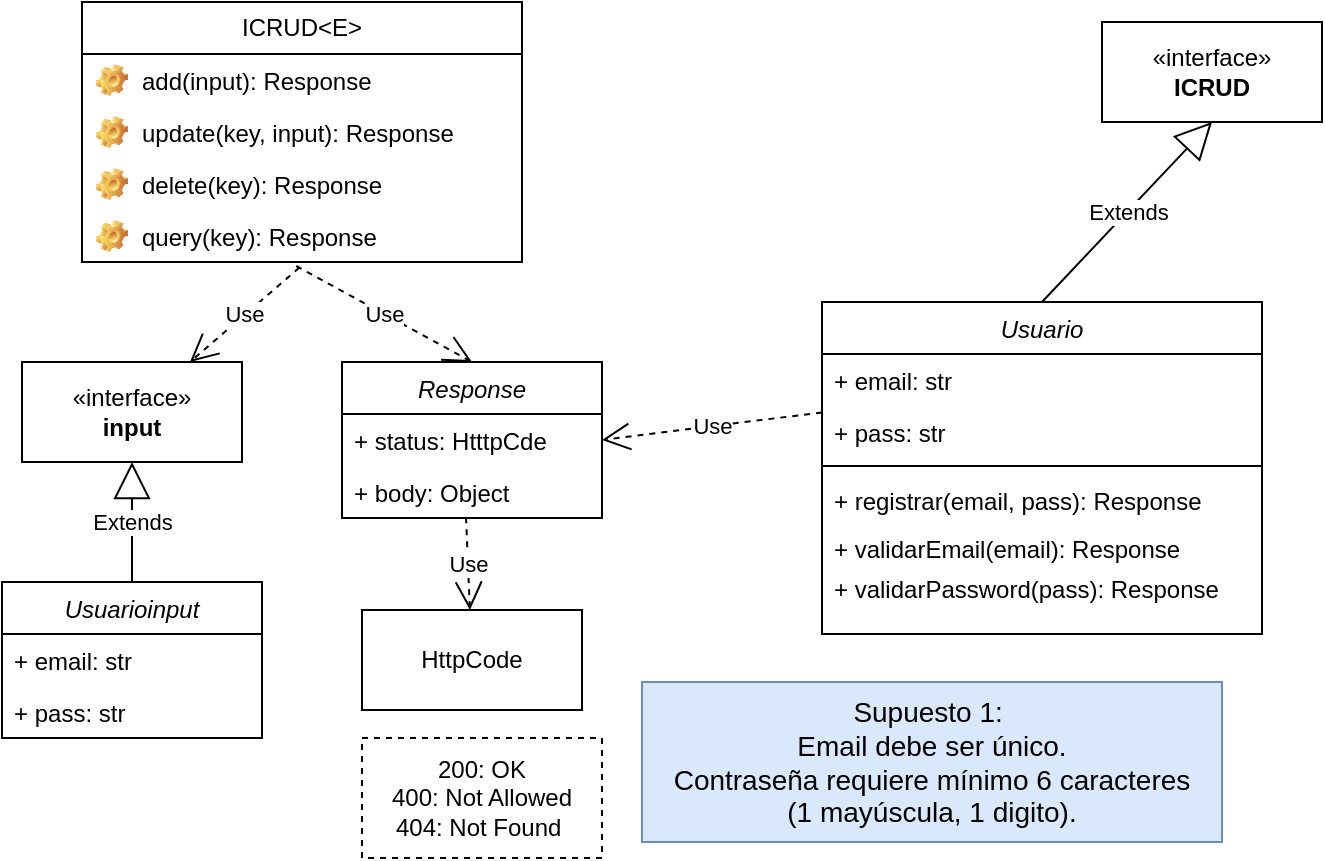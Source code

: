 <mxfile version="28.2.7">
  <diagram id="C5RBs43oDa-KdzZeNtuy" name="Page-1">
    <mxGraphModel dx="2411" dy="740" grid="1" gridSize="10" guides="1" tooltips="1" connect="1" arrows="1" fold="1" page="1" pageScale="1" pageWidth="827" pageHeight="1169" math="0" shadow="0">
      <root>
        <mxCell id="WIyWlLk6GJQsqaUBKTNV-0" />
        <mxCell id="WIyWlLk6GJQsqaUBKTNV-1" parent="WIyWlLk6GJQsqaUBKTNV-0" />
        <mxCell id="zkfFHV4jXpPFQw0GAbJ--0" value="Usuario" style="swimlane;fontStyle=2;align=center;verticalAlign=top;childLayout=stackLayout;horizontal=1;startSize=26;horizontalStack=0;resizeParent=1;resizeLast=0;collapsible=1;marginBottom=0;rounded=0;shadow=0;strokeWidth=1;" parent="WIyWlLk6GJQsqaUBKTNV-1" vertex="1">
          <mxGeometry x="390" y="200" width="220" height="166" as="geometry">
            <mxRectangle x="230" y="140" width="160" height="26" as="alternateBounds" />
          </mxGeometry>
        </mxCell>
        <mxCell id="f-wM4YywMEG4VE4mOqUz-0" value="+ email: str" style="text;strokeColor=none;fillColor=none;align=left;verticalAlign=top;spacingLeft=4;spacingRight=4;overflow=hidden;rotatable=0;points=[[0,0.5],[1,0.5]];portConstraint=eastwest;whiteSpace=wrap;html=1;" vertex="1" parent="zkfFHV4jXpPFQw0GAbJ--0">
          <mxGeometry y="26" width="220" height="26" as="geometry" />
        </mxCell>
        <mxCell id="f-wM4YywMEG4VE4mOqUz-1" value="+ pass: str" style="text;strokeColor=none;fillColor=none;align=left;verticalAlign=top;spacingLeft=4;spacingRight=4;overflow=hidden;rotatable=0;points=[[0,0.5],[1,0.5]];portConstraint=eastwest;whiteSpace=wrap;html=1;" vertex="1" parent="zkfFHV4jXpPFQw0GAbJ--0">
          <mxGeometry y="52" width="220" height="26" as="geometry" />
        </mxCell>
        <mxCell id="zkfFHV4jXpPFQw0GAbJ--4" value="" style="line;html=1;strokeWidth=1;align=left;verticalAlign=middle;spacingTop=-1;spacingLeft=3;spacingRight=3;rotatable=0;labelPosition=right;points=[];portConstraint=eastwest;" parent="zkfFHV4jXpPFQw0GAbJ--0" vertex="1">
          <mxGeometry y="78" width="220" height="8" as="geometry" />
        </mxCell>
        <mxCell id="f-wM4YywMEG4VE4mOqUz-3" value="+ registrar(email, pass): Response" style="text;strokeColor=none;fillColor=none;align=left;verticalAlign=top;spacingLeft=4;spacingRight=4;overflow=hidden;rotatable=0;points=[[0,0.5],[1,0.5]];portConstraint=eastwest;whiteSpace=wrap;html=1;" vertex="1" parent="zkfFHV4jXpPFQw0GAbJ--0">
          <mxGeometry y="86" width="220" height="24" as="geometry" />
        </mxCell>
        <mxCell id="f-wM4YywMEG4VE4mOqUz-35" value="&lt;div&gt;+ validarEmail(email): Response&lt;/div&gt;&lt;div&gt;&lt;br&gt;&lt;/div&gt;" style="text;strokeColor=none;fillColor=none;align=left;verticalAlign=top;spacingLeft=4;spacingRight=4;overflow=hidden;rotatable=0;points=[[0,0.5],[1,0.5]];portConstraint=eastwest;whiteSpace=wrap;html=1;" vertex="1" parent="zkfFHV4jXpPFQw0GAbJ--0">
          <mxGeometry y="110" width="220" height="20" as="geometry" />
        </mxCell>
        <mxCell id="f-wM4YywMEG4VE4mOqUz-36" value="+ validarPassword(pass): Response" style="text;strokeColor=none;fillColor=none;align=left;verticalAlign=top;spacingLeft=4;spacingRight=4;overflow=hidden;rotatable=0;points=[[0,0.5],[1,0.5]];portConstraint=eastwest;whiteSpace=wrap;html=1;" vertex="1" parent="zkfFHV4jXpPFQw0GAbJ--0">
          <mxGeometry y="130" width="220" height="26" as="geometry" />
        </mxCell>
        <mxCell id="f-wM4YywMEG4VE4mOqUz-4" value="ICRUD&amp;lt;E&amp;gt;" style="swimlane;fontStyle=0;childLayout=stackLayout;horizontal=1;startSize=26;fillColor=none;horizontalStack=0;resizeParent=1;resizeParentMax=0;resizeLast=0;collapsible=1;marginBottom=0;whiteSpace=wrap;html=1;" vertex="1" parent="WIyWlLk6GJQsqaUBKTNV-1">
          <mxGeometry x="20" y="50" width="220" height="130" as="geometry" />
        </mxCell>
        <mxCell id="f-wM4YywMEG4VE4mOqUz-11" value="add(input): Response" style="label;fontStyle=0;strokeColor=none;fillColor=none;align=left;verticalAlign=top;overflow=hidden;spacingLeft=28;spacingRight=4;rotatable=0;points=[[0,0.5],[1,0.5]];portConstraint=eastwest;imageWidth=16;imageHeight=16;whiteSpace=wrap;html=1;image=img/clipart/Gear_128x128.png" vertex="1" parent="f-wM4YywMEG4VE4mOqUz-4">
          <mxGeometry y="26" width="220" height="26" as="geometry" />
        </mxCell>
        <mxCell id="f-wM4YywMEG4VE4mOqUz-8" value="update(key, input): Response" style="label;fontStyle=0;strokeColor=none;fillColor=none;align=left;verticalAlign=top;overflow=hidden;spacingLeft=28;spacingRight=4;rotatable=0;points=[[0,0.5],[1,0.5]];portConstraint=eastwest;imageWidth=16;imageHeight=16;whiteSpace=wrap;html=1;image=img/clipart/Gear_128x128.png" vertex="1" parent="f-wM4YywMEG4VE4mOqUz-4">
          <mxGeometry y="52" width="220" height="26" as="geometry" />
        </mxCell>
        <mxCell id="f-wM4YywMEG4VE4mOqUz-10" value="delete(key): Response" style="label;fontStyle=0;strokeColor=none;fillColor=none;align=left;verticalAlign=top;overflow=hidden;spacingLeft=28;spacingRight=4;rotatable=0;points=[[0,0.5],[1,0.5]];portConstraint=eastwest;imageWidth=16;imageHeight=16;whiteSpace=wrap;html=1;image=img/clipart/Gear_128x128.png" vertex="1" parent="f-wM4YywMEG4VE4mOqUz-4">
          <mxGeometry y="78" width="220" height="26" as="geometry" />
        </mxCell>
        <mxCell id="f-wM4YywMEG4VE4mOqUz-9" value="query(key): Response" style="label;fontStyle=0;strokeColor=none;fillColor=none;align=left;verticalAlign=top;overflow=hidden;spacingLeft=28;spacingRight=4;rotatable=0;points=[[0,0.5],[1,0.5]];portConstraint=eastwest;imageWidth=16;imageHeight=16;whiteSpace=wrap;html=1;image=img/clipart/Gear_128x128.png" vertex="1" parent="f-wM4YywMEG4VE4mOqUz-4">
          <mxGeometry y="104" width="220" height="26" as="geometry" />
        </mxCell>
        <mxCell id="f-wM4YywMEG4VE4mOqUz-12" value="«interface»&lt;br&gt;&lt;b&gt;input&lt;/b&gt;" style="html=1;whiteSpace=wrap;" vertex="1" parent="WIyWlLk6GJQsqaUBKTNV-1">
          <mxGeometry x="-10" y="230" width="110" height="50" as="geometry" />
        </mxCell>
        <mxCell id="f-wM4YywMEG4VE4mOqUz-13" value="Use" style="endArrow=open;endSize=12;dashed=1;html=1;rounded=0;exitX=0.494;exitY=1.108;exitDx=0;exitDy=0;exitPerimeter=0;" edge="1" parent="WIyWlLk6GJQsqaUBKTNV-1" source="f-wM4YywMEG4VE4mOqUz-9" target="f-wM4YywMEG4VE4mOqUz-12">
          <mxGeometry width="160" relative="1" as="geometry">
            <mxPoint x="170" y="280" as="sourcePoint" />
            <mxPoint x="90" y="270" as="targetPoint" />
          </mxGeometry>
        </mxCell>
        <mxCell id="f-wM4YywMEG4VE4mOqUz-14" value="Usuarioinput" style="swimlane;fontStyle=2;align=center;verticalAlign=top;childLayout=stackLayout;horizontal=1;startSize=26;horizontalStack=0;resizeParent=1;resizeLast=0;collapsible=1;marginBottom=0;rounded=0;shadow=0;strokeWidth=1;" vertex="1" parent="WIyWlLk6GJQsqaUBKTNV-1">
          <mxGeometry x="-20" y="340" width="130" height="78" as="geometry">
            <mxRectangle x="230" y="140" width="160" height="26" as="alternateBounds" />
          </mxGeometry>
        </mxCell>
        <mxCell id="f-wM4YywMEG4VE4mOqUz-15" value="+ email: str" style="text;strokeColor=none;fillColor=none;align=left;verticalAlign=top;spacingLeft=4;spacingRight=4;overflow=hidden;rotatable=0;points=[[0,0.5],[1,0.5]];portConstraint=eastwest;whiteSpace=wrap;html=1;" vertex="1" parent="f-wM4YywMEG4VE4mOqUz-14">
          <mxGeometry y="26" width="130" height="26" as="geometry" />
        </mxCell>
        <mxCell id="f-wM4YywMEG4VE4mOqUz-16" value="+ pass: str" style="text;strokeColor=none;fillColor=none;align=left;verticalAlign=top;spacingLeft=4;spacingRight=4;overflow=hidden;rotatable=0;points=[[0,0.5],[1,0.5]];portConstraint=eastwest;whiteSpace=wrap;html=1;" vertex="1" parent="f-wM4YywMEG4VE4mOqUz-14">
          <mxGeometry y="52" width="130" height="26" as="geometry" />
        </mxCell>
        <mxCell id="f-wM4YywMEG4VE4mOqUz-19" value="Extends" style="endArrow=block;endSize=16;endFill=0;html=1;rounded=0;exitX=0.5;exitY=0;exitDx=0;exitDy=0;entryX=0.5;entryY=1;entryDx=0;entryDy=0;" edge="1" parent="WIyWlLk6GJQsqaUBKTNV-1" source="f-wM4YywMEG4VE4mOqUz-14" target="f-wM4YywMEG4VE4mOqUz-12">
          <mxGeometry width="160" relative="1" as="geometry">
            <mxPoint x="220" y="280" as="sourcePoint" />
            <mxPoint x="380" y="280" as="targetPoint" />
          </mxGeometry>
        </mxCell>
        <mxCell id="f-wM4YywMEG4VE4mOqUz-20" value="Response" style="swimlane;fontStyle=2;align=center;verticalAlign=top;childLayout=stackLayout;horizontal=1;startSize=26;horizontalStack=0;resizeParent=1;resizeLast=0;collapsible=1;marginBottom=0;rounded=0;shadow=0;strokeWidth=1;" vertex="1" parent="WIyWlLk6GJQsqaUBKTNV-1">
          <mxGeometry x="150" y="230" width="130" height="78" as="geometry">
            <mxRectangle x="230" y="140" width="160" height="26" as="alternateBounds" />
          </mxGeometry>
        </mxCell>
        <mxCell id="f-wM4YywMEG4VE4mOqUz-21" value="+ status: HtttpCde" style="text;strokeColor=none;fillColor=none;align=left;verticalAlign=top;spacingLeft=4;spacingRight=4;overflow=hidden;rotatable=0;points=[[0,0.5],[1,0.5]];portConstraint=eastwest;whiteSpace=wrap;html=1;" vertex="1" parent="f-wM4YywMEG4VE4mOqUz-20">
          <mxGeometry y="26" width="130" height="26" as="geometry" />
        </mxCell>
        <mxCell id="f-wM4YywMEG4VE4mOqUz-22" value="+ body: Object" style="text;strokeColor=none;fillColor=none;align=left;verticalAlign=top;spacingLeft=4;spacingRight=4;overflow=hidden;rotatable=0;points=[[0,0.5],[1,0.5]];portConstraint=eastwest;whiteSpace=wrap;html=1;" vertex="1" parent="f-wM4YywMEG4VE4mOqUz-20">
          <mxGeometry y="52" width="130" height="26" as="geometry" />
        </mxCell>
        <mxCell id="f-wM4YywMEG4VE4mOqUz-23" value="Use" style="endArrow=open;endSize=12;dashed=1;html=1;rounded=0;entryX=0.5;entryY=0;entryDx=0;entryDy=0;exitX=0.487;exitY=1.077;exitDx=0;exitDy=0;exitPerimeter=0;" edge="1" parent="WIyWlLk6GJQsqaUBKTNV-1" source="f-wM4YywMEG4VE4mOqUz-9" target="f-wM4YywMEG4VE4mOqUz-20">
          <mxGeometry width="160" relative="1" as="geometry">
            <mxPoint x="130" y="190" as="sourcePoint" />
            <mxPoint x="110" y="237" as="targetPoint" />
          </mxGeometry>
        </mxCell>
        <mxCell id="f-wM4YywMEG4VE4mOqUz-24" value="HttpCode" style="html=1;whiteSpace=wrap;" vertex="1" parent="WIyWlLk6GJQsqaUBKTNV-1">
          <mxGeometry x="160" y="354" width="110" height="50" as="geometry" />
        </mxCell>
        <mxCell id="f-wM4YywMEG4VE4mOqUz-25" value="Use" style="endArrow=open;endSize=12;dashed=1;html=1;rounded=0;exitX=0.477;exitY=0.985;exitDx=0;exitDy=0;exitPerimeter=0;" edge="1" parent="WIyWlLk6GJQsqaUBKTNV-1" source="f-wM4YywMEG4VE4mOqUz-22" target="f-wM4YywMEG4VE4mOqUz-24">
          <mxGeometry width="160" relative="1" as="geometry">
            <mxPoint x="445" y="310" as="sourcePoint" />
            <mxPoint x="390" y="357" as="targetPoint" />
          </mxGeometry>
        </mxCell>
        <mxCell id="f-wM4YywMEG4VE4mOqUz-26" value="«interface»&lt;br&gt;&lt;b&gt;ICRUD&lt;/b&gt;" style="html=1;whiteSpace=wrap;" vertex="1" parent="WIyWlLk6GJQsqaUBKTNV-1">
          <mxGeometry x="530" y="60" width="110" height="50" as="geometry" />
        </mxCell>
        <mxCell id="f-wM4YywMEG4VE4mOqUz-27" value="Extends" style="endArrow=block;endSize=16;endFill=0;html=1;rounded=0;exitX=0.5;exitY=0;exitDx=0;exitDy=0;entryX=0.5;entryY=1;entryDx=0;entryDy=0;" edge="1" parent="WIyWlLk6GJQsqaUBKTNV-1" source="zkfFHV4jXpPFQw0GAbJ--0" target="f-wM4YywMEG4VE4mOqUz-26">
          <mxGeometry width="160" relative="1" as="geometry">
            <mxPoint x="440" y="320" as="sourcePoint" />
            <mxPoint x="440" y="260" as="targetPoint" />
          </mxGeometry>
        </mxCell>
        <mxCell id="f-wM4YywMEG4VE4mOqUz-28" value="Use" style="endArrow=open;endSize=12;dashed=1;html=1;rounded=0;entryX=1;entryY=0.5;entryDx=0;entryDy=0;exitX=0;exitY=1.123;exitDx=0;exitDy=0;exitPerimeter=0;" edge="1" parent="WIyWlLk6GJQsqaUBKTNV-1" source="f-wM4YywMEG4VE4mOqUz-0" target="f-wM4YywMEG4VE4mOqUz-21">
          <mxGeometry width="160" relative="1" as="geometry">
            <mxPoint x="350" y="310" as="sourcePoint" />
            <mxPoint x="438" y="358" as="targetPoint" />
          </mxGeometry>
        </mxCell>
        <mxCell id="f-wM4YywMEG4VE4mOqUz-34" value="&lt;font style=&quot;font-size: 14px;&quot;&gt;Supuesto 1:&amp;nbsp;&lt;/font&gt;&lt;div&gt;&lt;font style=&quot;font-size: 14px;&quot;&gt;Email debe ser único.&lt;/font&gt;&lt;/div&gt;&lt;div&gt;&lt;font style=&quot;font-size: 14px;&quot;&gt;&amp;nbsp;Contraseña requiere mínimo 6 caracteres&amp;nbsp;&lt;/font&gt;&lt;/div&gt;&lt;div&gt;&lt;font style=&quot;font-size: 14px;&quot;&gt;(1 mayúscula, 1 digito).&lt;/font&gt;&lt;/div&gt;" style="html=1;whiteSpace=wrap;fillColor=#dae8fc;strokeColor=#6c8ebf;" vertex="1" parent="WIyWlLk6GJQsqaUBKTNV-1">
          <mxGeometry x="300" y="390" width="290" height="80" as="geometry" />
        </mxCell>
        <mxCell id="f-wM4YywMEG4VE4mOqUz-37" value="200: OK&lt;div&gt;400: Not Allowed&lt;br&gt;&lt;div&gt;404: Not Found&amp;nbsp;&lt;/div&gt;&lt;/div&gt;" style="html=1;whiteSpace=wrap;dashed=1;" vertex="1" parent="WIyWlLk6GJQsqaUBKTNV-1">
          <mxGeometry x="160" y="418" width="120" height="60" as="geometry" />
        </mxCell>
      </root>
    </mxGraphModel>
  </diagram>
</mxfile>
